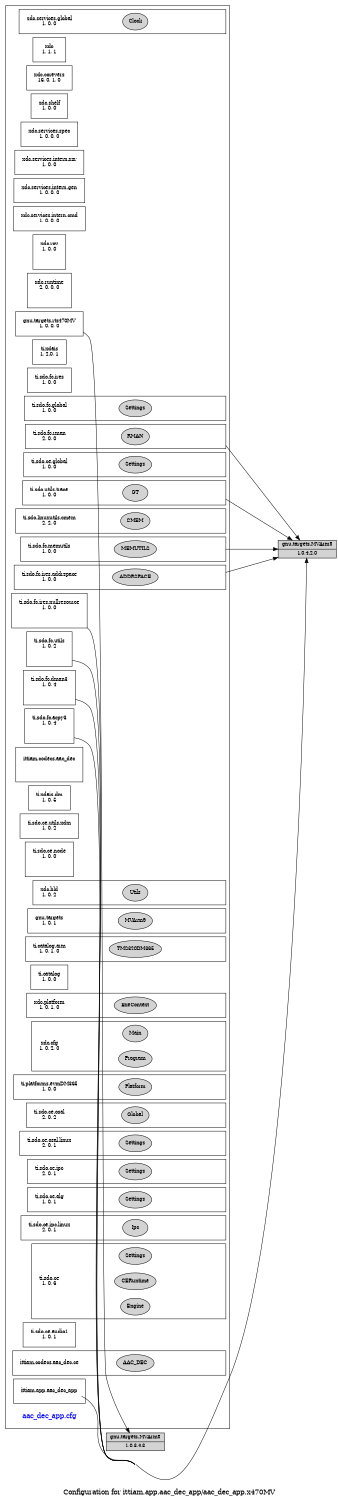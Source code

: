 digraph configuration {
    size="7.5,10";
    rankdir=LR;
    ranksep=".50 equally";
    concentrate=true;
    compound=true;
    label="\nConfiguration for ittiam.app.aac_dec_app/aac_dec_app.x470MV"
  node [font=Helvetica, fontsize=14, fontcolor=black];  subgraph cluster0 {label=""; __cfg [label="aac_dec_app.cfg", color=white, fontcolor=blue];
    node [font=Helvetica, fontsize=10];    subgraph cluster1 {
        label="";
        xdc_services_global__top [shape=box,label="xdc.services.global\n1, 0, 0", color=white];
        xdc_services_global__bot [shape=point,label="", style=invis];
        xdc_services_global_Clock [style=filled,fillcolor=lightgray, label="Clock"];
        xdc_services_global__top -> xdc_services_global_Clock[style=invis];
        xdc_services_global_Clock -> xdc_services_global__bot[style=invis];
    }
    subgraph cluster2 {
        label="";
        xdc__top [shape=box,label="xdc\n1, 1, 1", color=white];
    }
    subgraph cluster3 {
        label="";
        xdc_corevers__top [shape=box,label="xdc.corevers\n16, 0, 1, 0", color=white];
    }
    subgraph cluster4 {
        label="";
        xdc_shelf__top [shape=box,label="xdc.shelf\n1, 0, 0", color=white];
    }
    subgraph cluster5 {
        label="";
        xdc_services_spec__top [shape=box,label="xdc.services.spec\n1, 0, 0, 0", color=white];
    }
    subgraph cluster6 {
        label="";
        xdc_services_intern_xsr__top [shape=box,label="xdc.services.intern.xsr\n1, 0, 0", color=white];
    }
    subgraph cluster7 {
        label="";
        xdc_services_intern_gen__top [shape=box,label="xdc.services.intern.gen\n1, 0, 0, 0", color=white];
    }
    subgraph cluster8 {
        label="";
        xdc_services_intern_cmd__top [shape=box,label="xdc.services.intern.cmd\n1, 0, 0, 0", color=white];
    }
    subgraph cluster9 {
        label="";
        xdc_rov__top [shape=box,label="xdc.rov\n1, 0, 0", color=white];
        xdc_rov__bot [shape=point,label="", style=invis];
    }
    subgraph cluster10 {
        label="";
        xdc_runtime__top [shape=box,label="xdc.runtime\n2, 0, 0, 0", color=white];
        xdc_runtime__bot [shape=point,label="", style=invis];
    }
    subgraph cluster11 {
        label="";
        gnu_targets_rts470MV__top [shape=box,label="gnu.targets.rts470MV\n1, 0, 0, 0", color=white];
    }
    subgraph cluster12 {
        label="";
        ti_xdais__top [shape=box,label="ti.xdais\n1, 2.0, 1", color=white];
    }
    subgraph cluster13 {
        label="";
        ti_sdo_fc_ires__top [shape=box,label="ti.sdo.fc.ires\n1, 0, 0", color=white];
    }
    subgraph cluster14 {
        label="";
        ti_sdo_fc_global__top [shape=box,label="ti.sdo.fc.global\n1, 0, 0", color=white];
        ti_sdo_fc_global__bot [shape=point,label="", style=invis];
        ti_sdo_fc_global_Settings [style=filled,fillcolor=lightgray, label="Settings"];
        ti_sdo_fc_global__top -> ti_sdo_fc_global_Settings[style=invis];
        ti_sdo_fc_global_Settings -> ti_sdo_fc_global__bot[style=invis];
    }
    subgraph cluster15 {
        label="";
        ti_sdo_fc_ires_nullresource__top [shape=box,label="ti.sdo.fc.ires.nullresource\n1, 0, 0", color=white];
        ti_sdo_fc_ires_nullresource__bot [shape=point,label="", style=invis];
    }
    subgraph cluster16 {
        label="";
        ti_sdo_fc_rman__top [shape=box,label="ti.sdo.fc.rman\n2, 0, 0", color=white];
        ti_sdo_fc_rman__bot [shape=point,label="", style=invis];
        ti_sdo_fc_rman_RMAN [style=filled,fillcolor=lightgray, label="RMAN"];
        ti_sdo_fc_rman__top -> ti_sdo_fc_rman_RMAN[style=invis];
        ti_sdo_fc_rman_RMAN -> ti_sdo_fc_rman__bot[style=invis];
    }
    subgraph cluster17 {
        label="";
        ti_sdo_ce_global__top [shape=box,label="ti.sdo.ce.global\n1, 0, 0", color=white];
        ti_sdo_ce_global__bot [shape=point,label="", style=invis];
        ti_sdo_ce_global_Settings [style=filled,fillcolor=lightgray, label="Settings"];
        ti_sdo_ce_global__top -> ti_sdo_ce_global_Settings[style=invis];
        ti_sdo_ce_global_Settings -> ti_sdo_ce_global__bot[style=invis];
    }
    subgraph cluster18 {
        label="";
        ti_sdo_utils_trace__top [shape=box,label="ti.sdo.utils.trace\n1, 0, 0", color=white];
        ti_sdo_utils_trace__bot [shape=point,label="", style=invis];
        ti_sdo_utils_trace_GT [style=filled,fillcolor=lightgray, label="GT"];
        ti_sdo_utils_trace__top -> ti_sdo_utils_trace_GT[style=invis];
        ti_sdo_utils_trace_GT -> ti_sdo_utils_trace__bot[style=invis];
    }
    subgraph cluster19 {
        label="";
        ti_sdo_linuxutils_cmem__top [shape=box,label="ti.sdo.linuxutils.cmem\n2, 2, 0", color=white];
        ti_sdo_linuxutils_cmem__bot [shape=point,label="", style=invis];
        ti_sdo_linuxutils_cmem_CMEM [style=filled,fillcolor=lightgray, label="CMEM"];
        ti_sdo_linuxutils_cmem__top -> ti_sdo_linuxutils_cmem_CMEM[style=invis];
        ti_sdo_linuxutils_cmem_CMEM -> ti_sdo_linuxutils_cmem__bot[style=invis];
    }
    subgraph cluster20 {
        label="";
        ti_sdo_fc_memutils__top [shape=box,label="ti.sdo.fc.memutils\n1, 0, 0", color=white];
        ti_sdo_fc_memutils__bot [shape=point,label="", style=invis];
        ti_sdo_fc_memutils_MEMUTILS [style=filled,fillcolor=lightgray, label="MEMUTILS"];
        ti_sdo_fc_memutils__top -> ti_sdo_fc_memutils_MEMUTILS[style=invis];
        ti_sdo_fc_memutils_MEMUTILS -> ti_sdo_fc_memutils__bot[style=invis];
    }
    subgraph cluster21 {
        label="";
        ti_sdo_fc_utils__top [shape=box,label="ti.sdo.fc.utils\n1, 0, 2", color=white];
        ti_sdo_fc_utils__bot [shape=point,label="", style=invis];
    }
    subgraph cluster22 {
        label="";
        ti_sdo_fc_dman3__top [shape=box,label="ti.sdo.fc.dman3\n1, 0, 4", color=white];
        ti_sdo_fc_dman3__bot [shape=point,label="", style=invis];
    }
    subgraph cluster23 {
        label="";
        ti_sdo_fc_acpy3__top [shape=box,label="ti.sdo.fc.acpy3\n1, 0, 4", color=white];
        ti_sdo_fc_acpy3__bot [shape=point,label="", style=invis];
    }
    subgraph cluster24 {
        label="";
        ti_sdo_fc_ires_addrspace__top [shape=box,label="ti.sdo.fc.ires.addrspace\n1, 0, 0", color=white];
        ti_sdo_fc_ires_addrspace__bot [shape=point,label="", style=invis];
        ti_sdo_fc_ires_addrspace_ADDRSPACE [style=filled,fillcolor=lightgray, label="ADDRSPACE"];
        ti_sdo_fc_ires_addrspace__top -> ti_sdo_fc_ires_addrspace_ADDRSPACE[style=invis];
        ti_sdo_fc_ires_addrspace_ADDRSPACE -> ti_sdo_fc_ires_addrspace__bot[style=invis];
    }
    subgraph cluster25 {
        label="";
        ittiam_codecs_aac_dec__top [shape=box,label="ittiam.codecs.aac_dec\n", color=white];
        ittiam_codecs_aac_dec__bot [shape=point,label="", style=invis];
    }
    subgraph cluster26 {
        label="";
        ti_xdais_dm__top [shape=box,label="ti.xdais.dm\n1, 0, 5", color=white];
    }
    subgraph cluster27 {
        label="";
        ti_sdo_ce_utils_xdm__top [shape=box,label="ti.sdo.ce.utils.xdm\n1, 0, 2", color=white];
    }
    subgraph cluster28 {
        label="";
        ti_sdo_ce_node__top [shape=box,label="ti.sdo.ce.node\n1, 0, 0", color=white];
        ti_sdo_ce_node__bot [shape=point,label="", style=invis];
    }
    subgraph cluster29 {
        label="";
        xdc_bld__top [shape=box,label="xdc.bld\n1, 0, 2", color=white];
        xdc_bld__bot [shape=point,label="", style=invis];
        xdc_bld_Utils [style=filled,fillcolor=lightgray, label="Utils"];
        xdc_bld__top -> xdc_bld_Utils[style=invis];
        xdc_bld_Utils -> xdc_bld__bot[style=invis];
    }
    subgraph cluster30 {
        label="";
        gnu_targets__top [shape=box,label="gnu.targets\n1, 0, 1", color=white];
        gnu_targets__bot [shape=point,label="", style=invis];
        gnu_targets_MVArm9 [style=filled,fillcolor=lightgray, label="MVArm9"];
        gnu_targets__top -> gnu_targets_MVArm9[style=invis];
        gnu_targets_MVArm9 -> gnu_targets__bot[style=invis];
    }
    subgraph cluster31 {
        label="";
        ti_catalog_arm__top [shape=box,label="ti.catalog.arm\n1, 0, 1, 0", color=white];
        ti_catalog_arm__bot [shape=point,label="", style=invis];
        ti_catalog_arm_TMS320DM365 [style=filled,fillcolor=lightgray, label="TMS320DM365"];
        ti_catalog_arm__top -> ti_catalog_arm_TMS320DM365[style=invis];
        ti_catalog_arm_TMS320DM365 -> ti_catalog_arm__bot[style=invis];
    }
    subgraph cluster32 {
        label="";
        ti_catalog__top [shape=box,label="ti.catalog\n1, 0, 0", color=white];
    }
    subgraph cluster33 {
        label="";
        xdc_platform__top [shape=box,label="xdc.platform\n1, 0, 1, 0", color=white];
        xdc_platform__bot [shape=point,label="", style=invis];
        xdc_platform_ExeContext [style=filled,fillcolor=lightgray, label="ExeContext"];
        xdc_platform__top -> xdc_platform_ExeContext[style=invis];
        xdc_platform_ExeContext -> xdc_platform__bot[style=invis];
    }
    subgraph cluster34 {
        label="";
        xdc_cfg__top [shape=box,label="xdc.cfg\n1, 0, 2, 0", color=white];
        xdc_cfg__bot [shape=point,label="", style=invis];
        xdc_cfg_Program [style=filled,fillcolor=lightgray, label="Program"];
        xdc_cfg__top -> xdc_cfg_Program[style=invis];
        xdc_cfg_Program -> xdc_cfg__bot[style=invis];
        xdc_cfg_Main [style=filled,fillcolor=lightgray, label="Main"];
        xdc_cfg__top -> xdc_cfg_Main[style=invis];
        xdc_cfg_Main -> xdc_cfg__bot[style=invis];
    }
    subgraph cluster35 {
        label="";
        ti_platforms_evmDM365__top [shape=box,label="ti.platforms.evmDM365\n1, 0, 0", color=white];
        ti_platforms_evmDM365__bot [shape=point,label="", style=invis];
        ti_platforms_evmDM365_Platform [style=filled,fillcolor=lightgray, label="Platform"];
        ti_platforms_evmDM365__top -> ti_platforms_evmDM365_Platform[style=invis];
        ti_platforms_evmDM365_Platform -> ti_platforms_evmDM365__bot[style=invis];
    }
    subgraph cluster36 {
        label="";
        ti_sdo_ce_osal__top [shape=box,label="ti.sdo.ce.osal\n2, 0, 2", color=white];
        ti_sdo_ce_osal__bot [shape=point,label="", style=invis];
        ti_sdo_ce_osal_Global [style=filled,fillcolor=lightgray, label="Global"];
        ti_sdo_ce_osal__top -> ti_sdo_ce_osal_Global[style=invis];
        ti_sdo_ce_osal_Global -> ti_sdo_ce_osal__bot[style=invis];
    }
    subgraph cluster37 {
        label="";
        ti_sdo_ce_osal_linux__top [shape=box,label="ti.sdo.ce.osal.linux\n2, 0, 1", color=white];
        ti_sdo_ce_osal_linux__bot [shape=point,label="", style=invis];
        ti_sdo_ce_osal_linux_Settings [style=filled,fillcolor=lightgray, label="Settings"];
        ti_sdo_ce_osal_linux__top -> ti_sdo_ce_osal_linux_Settings[style=invis];
        ti_sdo_ce_osal_linux_Settings -> ti_sdo_ce_osal_linux__bot[style=invis];
    }
    subgraph cluster38 {
        label="";
        ti_sdo_ce_ipc__top [shape=box,label="ti.sdo.ce.ipc\n2, 0, 1", color=white];
        ti_sdo_ce_ipc__bot [shape=point,label="", style=invis];
        ti_sdo_ce_ipc_Settings [style=filled,fillcolor=lightgray, label="Settings"];
        ti_sdo_ce_ipc__top -> ti_sdo_ce_ipc_Settings[style=invis];
        ti_sdo_ce_ipc_Settings -> ti_sdo_ce_ipc__bot[style=invis];
    }
    subgraph cluster39 {
        label="";
        ti_sdo_ce_alg__top [shape=box,label="ti.sdo.ce.alg\n1, 0, 1", color=white];
        ti_sdo_ce_alg__bot [shape=point,label="", style=invis];
        ti_sdo_ce_alg_Settings [style=filled,fillcolor=lightgray, label="Settings"];
        ti_sdo_ce_alg__top -> ti_sdo_ce_alg_Settings[style=invis];
        ti_sdo_ce_alg_Settings -> ti_sdo_ce_alg__bot[style=invis];
    }
    subgraph cluster40 {
        label="";
        ti_sdo_ce_ipc_linux__top [shape=box,label="ti.sdo.ce.ipc.linux\n2, 0, 1", color=white];
        ti_sdo_ce_ipc_linux__bot [shape=point,label="", style=invis];
        ti_sdo_ce_ipc_linux_Ipc [style=filled,fillcolor=lightgray, label="Ipc"];
        ti_sdo_ce_ipc_linux__top -> ti_sdo_ce_ipc_linux_Ipc[style=invis];
        ti_sdo_ce_ipc_linux_Ipc -> ti_sdo_ce_ipc_linux__bot[style=invis];
    }
    subgraph cluster41 {
        label="";
        ti_sdo_ce__top [shape=box,label="ti.sdo.ce\n1, 0, 6", color=white];
        ti_sdo_ce__bot [shape=point,label="", style=invis];
        ti_sdo_ce_Engine [style=filled,fillcolor=lightgray, label="Engine"];
        ti_sdo_ce__top -> ti_sdo_ce_Engine[style=invis];
        ti_sdo_ce_Engine -> ti_sdo_ce__bot[style=invis];
        ti_sdo_ce_CERuntime [style=filled,fillcolor=lightgray, label="CERuntime"];
        ti_sdo_ce__top -> ti_sdo_ce_CERuntime[style=invis];
        ti_sdo_ce_CERuntime -> ti_sdo_ce__bot[style=invis];
        ti_sdo_ce_Settings [style=filled,fillcolor=lightgray, label="Settings"];
        ti_sdo_ce__top -> ti_sdo_ce_Settings[style=invis];
        ti_sdo_ce_Settings -> ti_sdo_ce__bot[style=invis];
    }
    subgraph cluster42 {
        label="";
        ti_sdo_ce_audio1__top [shape=box,label="ti.sdo.ce.audio1\n1, 0, 1", color=white];
    }
    subgraph cluster43 {
        label="";
        ittiam_codecs_aac_dec_ce__top [shape=box,label="ittiam.codecs.aac_dec.ce\n", color=white];
        ittiam_codecs_aac_dec_ce__bot [shape=point,label="", style=invis];
        ittiam_codecs_aac_dec_ce_AAC_DEC [style=filled,fillcolor=lightgray, label="AAC_DEC"];
        ittiam_codecs_aac_dec_ce__top -> ittiam_codecs_aac_dec_ce_AAC_DEC[style=invis];
        ittiam_codecs_aac_dec_ce_AAC_DEC -> ittiam_codecs_aac_dec_ce__bot[style=invis];
    }
    subgraph cluster44 {
        label="";
        ittiam_app_aac_dec_app__top [shape=box,label="ittiam.app.aac_dec_app\n", color=white];
    }
  }
  node [font=Helvetica, fontsize=10];
    gnu_targets_MVArm9__1_0_3__4_3 [shape=record,label="gnu.targets.MVArm9|1,0,3.4,3",style=filled, fillcolor=lightgrey];
    gnu_targets_rts470MV__top -> gnu_targets_MVArm9__1_0_3__4_3 [ltail=cluster11];
    gnu_targets_MVArm9__1_0_4__2_0 [shape=record,label="gnu.targets.MVArm9|1,0,4.2,0",style=filled, fillcolor=lightgrey];
    ti_sdo_fc_ires_nullresource__bot -> gnu_targets_MVArm9__1_0_4__2_0 [ltail=cluster15];
    gnu_targets_MVArm9__1_0_4__2_0 [shape=record,label="gnu.targets.MVArm9|1,0,4.2,0",style=filled, fillcolor=lightgrey];
    ti_sdo_fc_rman__bot -> gnu_targets_MVArm9__1_0_4__2_0 [ltail=cluster16];
    gnu_targets_MVArm9__1_0_4__2_0 [shape=record,label="gnu.targets.MVArm9|1,0,4.2,0",style=filled, fillcolor=lightgrey];
    ti_sdo_utils_trace__bot -> gnu_targets_MVArm9__1_0_4__2_0 [ltail=cluster18];
    gnu_targets_MVArm9__1_0_4__2_0 [shape=record,label="gnu.targets.MVArm9|1,0,4.2,0",style=filled, fillcolor=lightgrey];
    ti_sdo_fc_memutils__bot -> gnu_targets_MVArm9__1_0_4__2_0 [ltail=cluster20];
    gnu_targets_MVArm9__1_0_4__2_0 [shape=record,label="gnu.targets.MVArm9|1,0,4.2,0",style=filled, fillcolor=lightgrey];
    ti_sdo_fc_utils__bot -> gnu_targets_MVArm9__1_0_4__2_0 [ltail=cluster21];
    gnu_targets_MVArm9__1_0_4__2_0 [shape=record,label="gnu.targets.MVArm9|1,0,4.2,0",style=filled, fillcolor=lightgrey];
    ti_sdo_fc_dman3__bot -> gnu_targets_MVArm9__1_0_4__2_0 [ltail=cluster22];
    gnu_targets_MVArm9__1_0_4__2_0 [shape=record,label="gnu.targets.MVArm9|1,0,4.2,0",style=filled, fillcolor=lightgrey];
    ti_sdo_fc_acpy3__bot -> gnu_targets_MVArm9__1_0_4__2_0 [ltail=cluster23];
    gnu_targets_MVArm9__1_0_4__2_0 [shape=record,label="gnu.targets.MVArm9|1,0,4.2,0",style=filled, fillcolor=lightgrey];
    ti_sdo_fc_ires_addrspace__bot -> gnu_targets_MVArm9__1_0_4__2_0 [ltail=cluster24];
    gnu_targets_MVArm9__1_0_4__2_0 [shape=record,label="gnu.targets.MVArm9|1,0,4.2,0",style=filled, fillcolor=lightgrey];
    ittiam_app_aac_dec_app__top -> gnu_targets_MVArm9__1_0_4__2_0 [ltail=cluster44];
}
